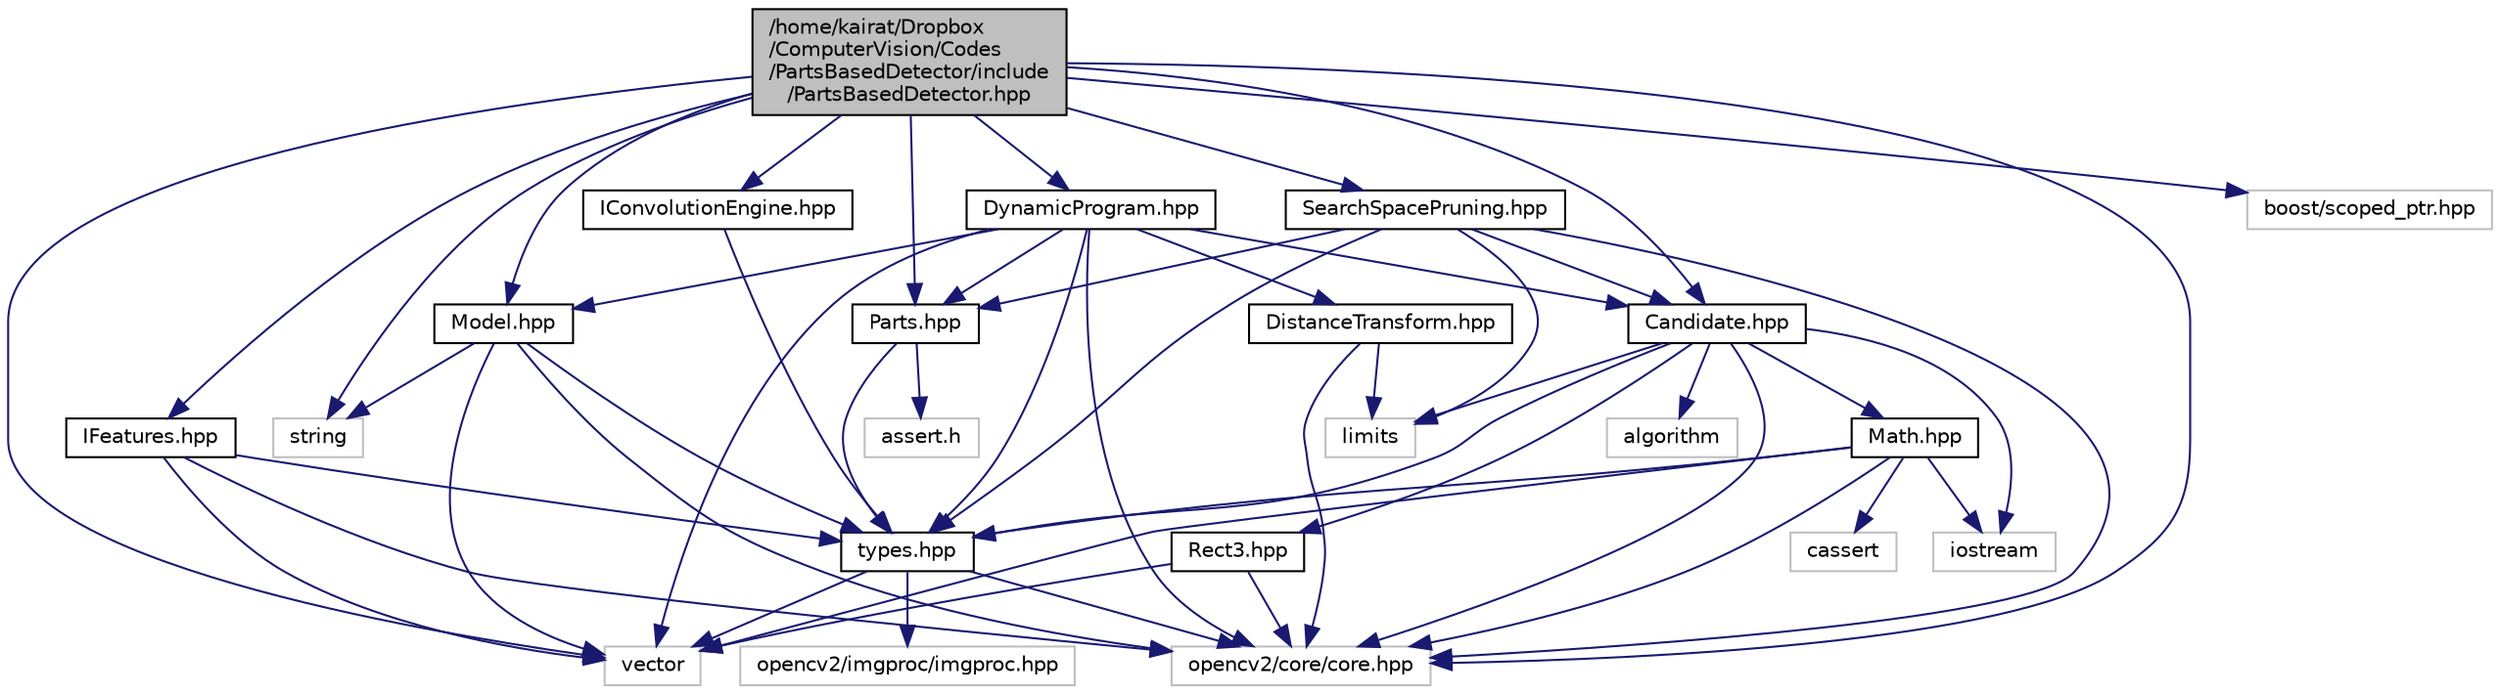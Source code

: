 digraph "/home/kairat/Dropbox/ComputerVision/Codes/PartsBasedDetector/include/PartsBasedDetector.hpp"
{
  edge [fontname="Helvetica",fontsize="10",labelfontname="Helvetica",labelfontsize="10"];
  node [fontname="Helvetica",fontsize="10",shape=record];
  Node1 [label="/home/kairat/Dropbox\l/ComputerVision/Codes\l/PartsBasedDetector/include\l/PartsBasedDetector.hpp",height=0.2,width=0.4,color="black", fillcolor="grey75", style="filled", fontcolor="black"];
  Node1 -> Node2 [color="midnightblue",fontsize="10",style="solid"];
  Node2 [label="string",height=0.2,width=0.4,color="grey75", fillcolor="white", style="filled"];
  Node1 -> Node3 [color="midnightblue",fontsize="10",style="solid"];
  Node3 [label="vector",height=0.2,width=0.4,color="grey75", fillcolor="white", style="filled"];
  Node1 -> Node4 [color="midnightblue",fontsize="10",style="solid"];
  Node4 [label="opencv2/core/core.hpp",height=0.2,width=0.4,color="grey75", fillcolor="white", style="filled"];
  Node1 -> Node5 [color="midnightblue",fontsize="10",style="solid"];
  Node5 [label="boost/scoped_ptr.hpp",height=0.2,width=0.4,color="grey75", fillcolor="white", style="filled"];
  Node1 -> Node6 [color="midnightblue",fontsize="10",style="solid"];
  Node6 [label="Parts.hpp",height=0.2,width=0.4,color="black", fillcolor="white", style="filled",URL="$Parts_8hpp.html"];
  Node6 -> Node7 [color="midnightblue",fontsize="10",style="solid"];
  Node7 [label="assert.h",height=0.2,width=0.4,color="grey75", fillcolor="white", style="filled"];
  Node6 -> Node8 [color="midnightblue",fontsize="10",style="solid"];
  Node8 [label="types.hpp",height=0.2,width=0.4,color="black", fillcolor="white", style="filled",URL="$types_8hpp.html"];
  Node8 -> Node3 [color="midnightblue",fontsize="10",style="solid"];
  Node8 -> Node4 [color="midnightblue",fontsize="10",style="solid"];
  Node8 -> Node9 [color="midnightblue",fontsize="10",style="solid"];
  Node9 [label="opencv2/imgproc/imgproc.hpp",height=0.2,width=0.4,color="grey75", fillcolor="white", style="filled"];
  Node1 -> Node10 [color="midnightblue",fontsize="10",style="solid"];
  Node10 [label="Model.hpp",height=0.2,width=0.4,color="black", fillcolor="white", style="filled",URL="$Model_8hpp.html"];
  Node10 -> Node3 [color="midnightblue",fontsize="10",style="solid"];
  Node10 -> Node2 [color="midnightblue",fontsize="10",style="solid"];
  Node10 -> Node4 [color="midnightblue",fontsize="10",style="solid"];
  Node10 -> Node8 [color="midnightblue",fontsize="10",style="solid"];
  Node1 -> Node11 [color="midnightblue",fontsize="10",style="solid"];
  Node11 [label="Candidate.hpp",height=0.2,width=0.4,color="black", fillcolor="white", style="filled",URL="$Candidate_8hpp.html"];
  Node11 -> Node12 [color="midnightblue",fontsize="10",style="solid"];
  Node12 [label="algorithm",height=0.2,width=0.4,color="grey75", fillcolor="white", style="filled"];
  Node11 -> Node13 [color="midnightblue",fontsize="10",style="solid"];
  Node13 [label="iostream",height=0.2,width=0.4,color="grey75", fillcolor="white", style="filled"];
  Node11 -> Node14 [color="midnightblue",fontsize="10",style="solid"];
  Node14 [label="limits",height=0.2,width=0.4,color="grey75", fillcolor="white", style="filled"];
  Node11 -> Node4 [color="midnightblue",fontsize="10",style="solid"];
  Node11 -> Node8 [color="midnightblue",fontsize="10",style="solid"];
  Node11 -> Node15 [color="midnightblue",fontsize="10",style="solid"];
  Node15 [label="Rect3.hpp",height=0.2,width=0.4,color="black", fillcolor="white", style="filled",URL="$Rect3_8hpp.html"];
  Node15 -> Node4 [color="midnightblue",fontsize="10",style="solid"];
  Node15 -> Node3 [color="midnightblue",fontsize="10",style="solid"];
  Node11 -> Node16 [color="midnightblue",fontsize="10",style="solid"];
  Node16 [label="Math.hpp",height=0.2,width=0.4,color="black", fillcolor="white", style="filled",URL="$Math_8hpp.html"];
  Node16 -> Node17 [color="midnightblue",fontsize="10",style="solid"];
  Node17 [label="cassert",height=0.2,width=0.4,color="grey75", fillcolor="white", style="filled"];
  Node16 -> Node3 [color="midnightblue",fontsize="10",style="solid"];
  Node16 -> Node4 [color="midnightblue",fontsize="10",style="solid"];
  Node16 -> Node13 [color="midnightblue",fontsize="10",style="solid"];
  Node16 -> Node8 [color="midnightblue",fontsize="10",style="solid"];
  Node1 -> Node18 [color="midnightblue",fontsize="10",style="solid"];
  Node18 [label="IFeatures.hpp",height=0.2,width=0.4,color="black", fillcolor="white", style="filled",URL="$IFeatures_8hpp.html"];
  Node18 -> Node3 [color="midnightblue",fontsize="10",style="solid"];
  Node18 -> Node4 [color="midnightblue",fontsize="10",style="solid"];
  Node18 -> Node8 [color="midnightblue",fontsize="10",style="solid"];
  Node1 -> Node19 [color="midnightblue",fontsize="10",style="solid"];
  Node19 [label="IConvolutionEngine.hpp",height=0.2,width=0.4,color="black", fillcolor="white", style="filled",URL="$IConvolutionEngine_8hpp.html"];
  Node19 -> Node8 [color="midnightblue",fontsize="10",style="solid"];
  Node1 -> Node20 [color="midnightblue",fontsize="10",style="solid"];
  Node20 [label="DynamicProgram.hpp",height=0.2,width=0.4,color="black", fillcolor="white", style="filled",URL="$DynamicProgram_8hpp.html"];
  Node20 -> Node3 [color="midnightblue",fontsize="10",style="solid"];
  Node20 -> Node4 [color="midnightblue",fontsize="10",style="solid"];
  Node20 -> Node11 [color="midnightblue",fontsize="10",style="solid"];
  Node20 -> Node21 [color="midnightblue",fontsize="10",style="solid"];
  Node21 [label="DistanceTransform.hpp",height=0.2,width=0.4,color="black", fillcolor="white", style="filled",URL="$DistanceTransform_8hpp.html"];
  Node21 -> Node14 [color="midnightblue",fontsize="10",style="solid"];
  Node21 -> Node4 [color="midnightblue",fontsize="10",style="solid"];
  Node20 -> Node10 [color="midnightblue",fontsize="10",style="solid"];
  Node20 -> Node6 [color="midnightblue",fontsize="10",style="solid"];
  Node20 -> Node8 [color="midnightblue",fontsize="10",style="solid"];
  Node1 -> Node22 [color="midnightblue",fontsize="10",style="solid"];
  Node22 [label="SearchSpacePruning.hpp",height=0.2,width=0.4,color="black", fillcolor="white", style="filled",URL="$SearchSpacePruning_8hpp.html"];
  Node22 -> Node4 [color="midnightblue",fontsize="10",style="solid"];
  Node22 -> Node14 [color="midnightblue",fontsize="10",style="solid"];
  Node22 -> Node11 [color="midnightblue",fontsize="10",style="solid"];
  Node22 -> Node6 [color="midnightblue",fontsize="10",style="solid"];
  Node22 -> Node8 [color="midnightblue",fontsize="10",style="solid"];
}
